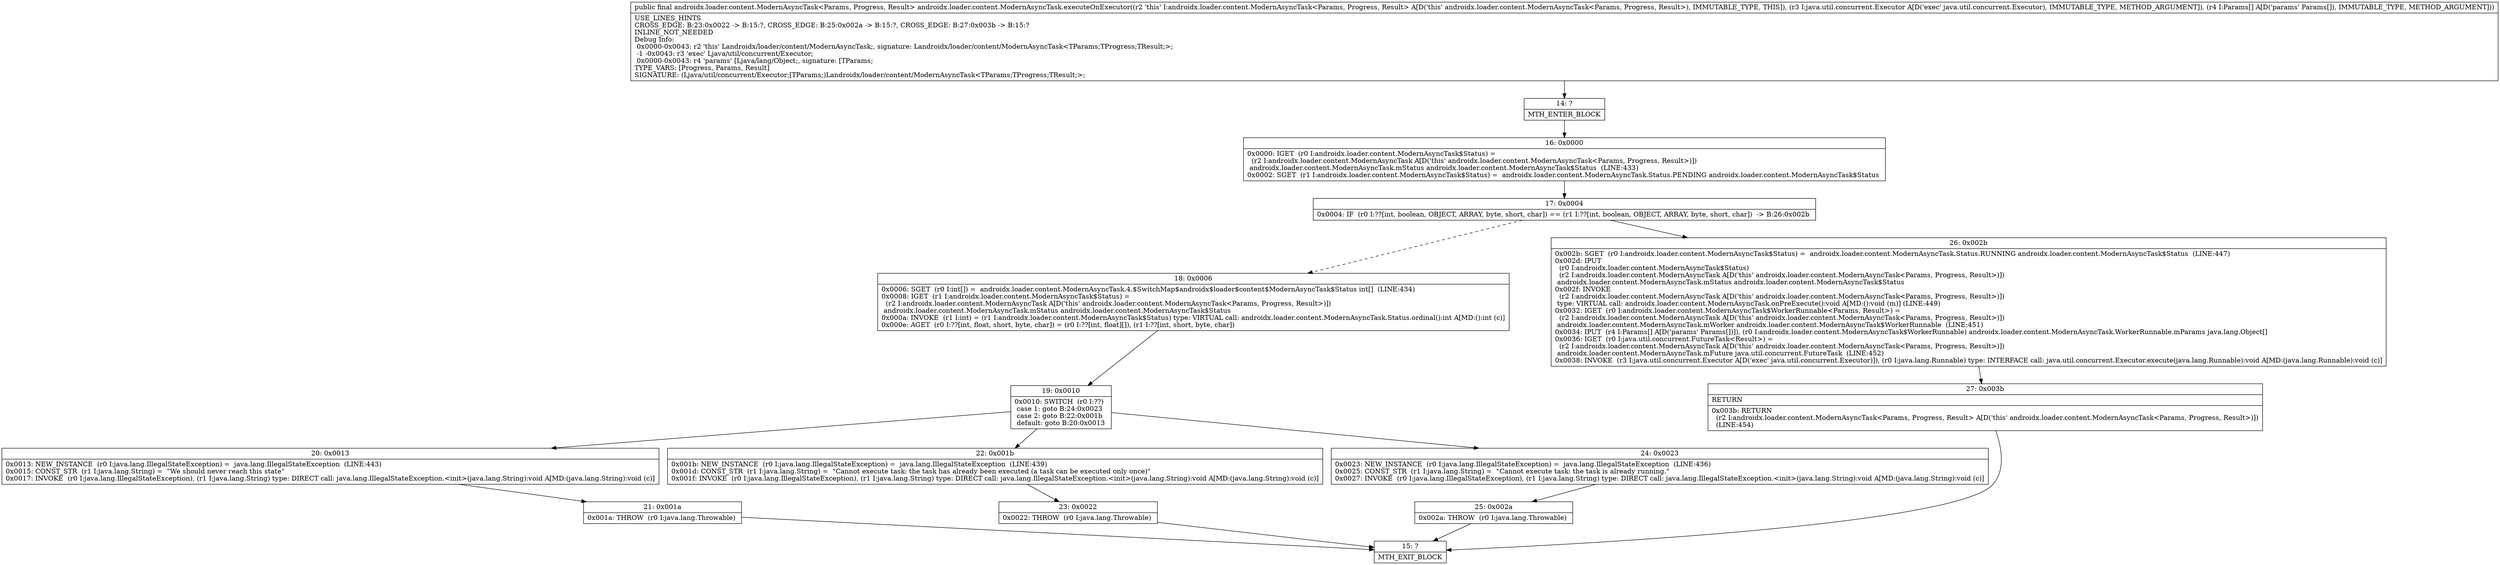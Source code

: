 digraph "CFG forandroidx.loader.content.ModernAsyncTask.executeOnExecutor(Ljava\/util\/concurrent\/Executor;[Ljava\/lang\/Object;)Landroidx\/loader\/content\/ModernAsyncTask;" {
Node_14 [shape=record,label="{14\:\ ?|MTH_ENTER_BLOCK\l}"];
Node_16 [shape=record,label="{16\:\ 0x0000|0x0000: IGET  (r0 I:androidx.loader.content.ModernAsyncTask$Status) = \l  (r2 I:androidx.loader.content.ModernAsyncTask A[D('this' androidx.loader.content.ModernAsyncTask\<Params, Progress, Result\>)])\l androidx.loader.content.ModernAsyncTask.mStatus androidx.loader.content.ModernAsyncTask$Status  (LINE:433)\l0x0002: SGET  (r1 I:androidx.loader.content.ModernAsyncTask$Status) =  androidx.loader.content.ModernAsyncTask.Status.PENDING androidx.loader.content.ModernAsyncTask$Status \l}"];
Node_17 [shape=record,label="{17\:\ 0x0004|0x0004: IF  (r0 I:??[int, boolean, OBJECT, ARRAY, byte, short, char]) == (r1 I:??[int, boolean, OBJECT, ARRAY, byte, short, char])  \-\> B:26:0x002b \l}"];
Node_18 [shape=record,label="{18\:\ 0x0006|0x0006: SGET  (r0 I:int[]) =  androidx.loader.content.ModernAsyncTask.4.$SwitchMap$androidx$loader$content$ModernAsyncTask$Status int[]  (LINE:434)\l0x0008: IGET  (r1 I:androidx.loader.content.ModernAsyncTask$Status) = \l  (r2 I:androidx.loader.content.ModernAsyncTask A[D('this' androidx.loader.content.ModernAsyncTask\<Params, Progress, Result\>)])\l androidx.loader.content.ModernAsyncTask.mStatus androidx.loader.content.ModernAsyncTask$Status \l0x000a: INVOKE  (r1 I:int) = (r1 I:androidx.loader.content.ModernAsyncTask$Status) type: VIRTUAL call: androidx.loader.content.ModernAsyncTask.Status.ordinal():int A[MD:():int (c)]\l0x000e: AGET  (r0 I:??[int, float, short, byte, char]) = (r0 I:??[int, float][]), (r1 I:??[int, short, byte, char]) \l}"];
Node_19 [shape=record,label="{19\:\ 0x0010|0x0010: SWITCH  (r0 I:??)\l case 1: goto B:24:0x0023\l case 2: goto B:22:0x001b\l default: goto B:20:0x0013 \l}"];
Node_20 [shape=record,label="{20\:\ 0x0013|0x0013: NEW_INSTANCE  (r0 I:java.lang.IllegalStateException) =  java.lang.IllegalStateException  (LINE:443)\l0x0015: CONST_STR  (r1 I:java.lang.String) =  \"We should never reach this state\" \l0x0017: INVOKE  (r0 I:java.lang.IllegalStateException), (r1 I:java.lang.String) type: DIRECT call: java.lang.IllegalStateException.\<init\>(java.lang.String):void A[MD:(java.lang.String):void (c)]\l}"];
Node_21 [shape=record,label="{21\:\ 0x001a|0x001a: THROW  (r0 I:java.lang.Throwable) \l}"];
Node_15 [shape=record,label="{15\:\ ?|MTH_EXIT_BLOCK\l}"];
Node_22 [shape=record,label="{22\:\ 0x001b|0x001b: NEW_INSTANCE  (r0 I:java.lang.IllegalStateException) =  java.lang.IllegalStateException  (LINE:439)\l0x001d: CONST_STR  (r1 I:java.lang.String) =  \"Cannot execute task: the task has already been executed (a task can be executed only once)\" \l0x001f: INVOKE  (r0 I:java.lang.IllegalStateException), (r1 I:java.lang.String) type: DIRECT call: java.lang.IllegalStateException.\<init\>(java.lang.String):void A[MD:(java.lang.String):void (c)]\l}"];
Node_23 [shape=record,label="{23\:\ 0x0022|0x0022: THROW  (r0 I:java.lang.Throwable) \l}"];
Node_24 [shape=record,label="{24\:\ 0x0023|0x0023: NEW_INSTANCE  (r0 I:java.lang.IllegalStateException) =  java.lang.IllegalStateException  (LINE:436)\l0x0025: CONST_STR  (r1 I:java.lang.String) =  \"Cannot execute task: the task is already running.\" \l0x0027: INVOKE  (r0 I:java.lang.IllegalStateException), (r1 I:java.lang.String) type: DIRECT call: java.lang.IllegalStateException.\<init\>(java.lang.String):void A[MD:(java.lang.String):void (c)]\l}"];
Node_25 [shape=record,label="{25\:\ 0x002a|0x002a: THROW  (r0 I:java.lang.Throwable) \l}"];
Node_26 [shape=record,label="{26\:\ 0x002b|0x002b: SGET  (r0 I:androidx.loader.content.ModernAsyncTask$Status) =  androidx.loader.content.ModernAsyncTask.Status.RUNNING androidx.loader.content.ModernAsyncTask$Status  (LINE:447)\l0x002d: IPUT  \l  (r0 I:androidx.loader.content.ModernAsyncTask$Status)\l  (r2 I:androidx.loader.content.ModernAsyncTask A[D('this' androidx.loader.content.ModernAsyncTask\<Params, Progress, Result\>)])\l androidx.loader.content.ModernAsyncTask.mStatus androidx.loader.content.ModernAsyncTask$Status \l0x002f: INVOKE  \l  (r2 I:androidx.loader.content.ModernAsyncTask A[D('this' androidx.loader.content.ModernAsyncTask\<Params, Progress, Result\>)])\l type: VIRTUAL call: androidx.loader.content.ModernAsyncTask.onPreExecute():void A[MD:():void (m)] (LINE:449)\l0x0032: IGET  (r0 I:androidx.loader.content.ModernAsyncTask$WorkerRunnable\<Params, Result\>) = \l  (r2 I:androidx.loader.content.ModernAsyncTask A[D('this' androidx.loader.content.ModernAsyncTask\<Params, Progress, Result\>)])\l androidx.loader.content.ModernAsyncTask.mWorker androidx.loader.content.ModernAsyncTask$WorkerRunnable  (LINE:451)\l0x0034: IPUT  (r4 I:Params[] A[D('params' Params[])]), (r0 I:androidx.loader.content.ModernAsyncTask$WorkerRunnable) androidx.loader.content.ModernAsyncTask.WorkerRunnable.mParams java.lang.Object[] \l0x0036: IGET  (r0 I:java.util.concurrent.FutureTask\<Result\>) = \l  (r2 I:androidx.loader.content.ModernAsyncTask A[D('this' androidx.loader.content.ModernAsyncTask\<Params, Progress, Result\>)])\l androidx.loader.content.ModernAsyncTask.mFuture java.util.concurrent.FutureTask  (LINE:452)\l0x0038: INVOKE  (r3 I:java.util.concurrent.Executor A[D('exec' java.util.concurrent.Executor)]), (r0 I:java.lang.Runnable) type: INTERFACE call: java.util.concurrent.Executor.execute(java.lang.Runnable):void A[MD:(java.lang.Runnable):void (c)]\l}"];
Node_27 [shape=record,label="{27\:\ 0x003b|RETURN\l|0x003b: RETURN  \l  (r2 I:androidx.loader.content.ModernAsyncTask\<Params, Progress, Result\> A[D('this' androidx.loader.content.ModernAsyncTask\<Params, Progress, Result\>)])\l  (LINE:454)\l}"];
MethodNode[shape=record,label="{public final androidx.loader.content.ModernAsyncTask\<Params, Progress, Result\> androidx.loader.content.ModernAsyncTask.executeOnExecutor((r2 'this' I:androidx.loader.content.ModernAsyncTask\<Params, Progress, Result\> A[D('this' androidx.loader.content.ModernAsyncTask\<Params, Progress, Result\>), IMMUTABLE_TYPE, THIS]), (r3 I:java.util.concurrent.Executor A[D('exec' java.util.concurrent.Executor), IMMUTABLE_TYPE, METHOD_ARGUMENT]), (r4 I:Params[] A[D('params' Params[]), IMMUTABLE_TYPE, METHOD_ARGUMENT]))  | USE_LINES_HINTS\lCROSS_EDGE: B:23:0x0022 \-\> B:15:?, CROSS_EDGE: B:25:0x002a \-\> B:15:?, CROSS_EDGE: B:27:0x003b \-\> B:15:?\lINLINE_NOT_NEEDED\lDebug Info:\l  0x0000\-0x0043: r2 'this' Landroidx\/loader\/content\/ModernAsyncTask;, signature: Landroidx\/loader\/content\/ModernAsyncTask\<TParams;TProgress;TResult;\>;\l  \-1 \-0x0043: r3 'exec' Ljava\/util\/concurrent\/Executor;\l  0x0000\-0x0043: r4 'params' [Ljava\/lang\/Object;, signature: [TParams;\lTYPE_VARS: [Progress, Params, Result]\lSIGNATURE: (Ljava\/util\/concurrent\/Executor;[TParams;)Landroidx\/loader\/content\/ModernAsyncTask\<TParams;TProgress;TResult;\>;\l}"];
MethodNode -> Node_14;Node_14 -> Node_16;
Node_16 -> Node_17;
Node_17 -> Node_18[style=dashed];
Node_17 -> Node_26;
Node_18 -> Node_19;
Node_19 -> Node_20;
Node_19 -> Node_22;
Node_19 -> Node_24;
Node_20 -> Node_21;
Node_21 -> Node_15;
Node_22 -> Node_23;
Node_23 -> Node_15;
Node_24 -> Node_25;
Node_25 -> Node_15;
Node_26 -> Node_27;
Node_27 -> Node_15;
}

